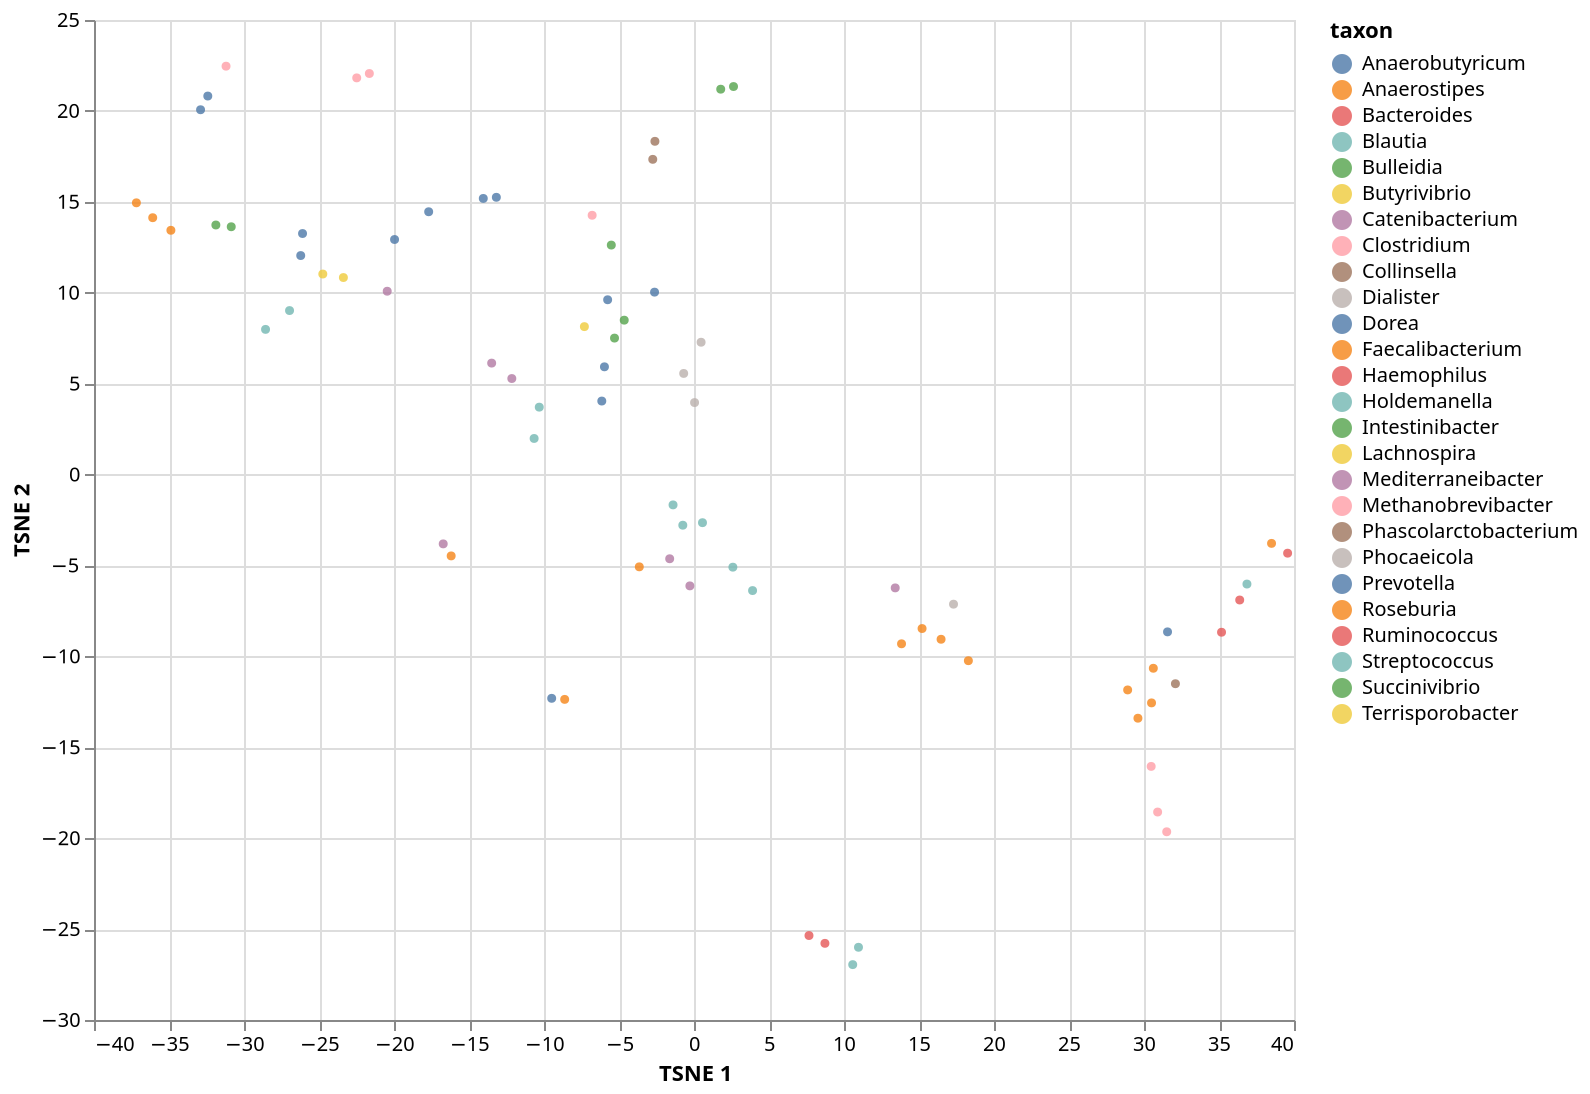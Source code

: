 {
  "$schema": "https://vega.github.io/schema/vega-lite/v5.json",
  "width": 600,
  "height": 500,
  "data": {
    "values": [
      {
        "sample_id": "chepang1",
        "taxon": "Catenibacterium",
        "TSNE 1": 13.4146986008,
        "TSNE 2": -6.234266758
      },
      {
        "sample_id": "chepang1",
        "taxon": "Phascolarctobacterium",
        "TSNE 1": -2.6052286625,
        "TSNE 2": 18.3274898529
      },
      {
        "sample_id": "chepang1",
        "taxon": "Prevotella",
        "TSNE 1": -32.4132385254,
        "TSNE 2": 20.8175582886
      },
      {
        "sample_id": "chepang1",
        "taxon": "Succinivibrio",
        "TSNE 1": 2.6342918873,
        "TSNE 2": 21.3403778076
      },
      {
        "sample_id": "chepang2",
        "taxon": "Faecalibacterium",
        "TSNE 1": 18.2911834717,
        "TSNE 2": -10.23848629
      },
      {
        "sample_id": "chepang2",
        "taxon": "Prevotella",
        "TSNE 1": -32.8959159851,
        "TSNE 2": 20.0635967255
      },
      {
        "sample_id": "chepang2",
        "taxon": "Roseburia",
        "TSNE 1": 38.5032730103,
        "TSNE 2": -3.7860336304
      },
      {
        "sample_id": "chepang2",
        "taxon": "Succinivibrio",
        "TSNE 1": 1.7814667225,
        "TSNE 2": 21.1946659088
      },
      {
        "sample_id": "chepang3",
        "taxon": "Bacteroides",
        "TSNE 1": 35.1690864563,
        "TSNE 2": -8.6732769012
      },
      {
        "sample_id": "chepang3",
        "taxon": "Clostridium",
        "TSNE 1": 30.9089012146,
        "TSNE 2": -18.5617733002
      },
      {
        "sample_id": "chepang3",
        "taxon": "Faecalibacterium",
        "TSNE 1": 13.8356266022,
        "TSNE 2": -9.3089151382
      },
      {
        "sample_id": "chepang3",
        "taxon": "Holdemanella",
        "TSNE 1": -1.3971928358,
        "TSNE 2": -1.6690751314
      },
      {
        "sample_id": "chepang3",
        "taxon": "Phocaeicola",
        "TSNE 1": 17.3012504578,
        "TSNE 2": -7.1303086281
      },
      {
        "sample_id": "chepang3",
        "taxon": "Prevotella",
        "TSNE 1": -2.6297533512,
        "TSNE 2": 10.0322036743
      },
      {
        "sample_id": "chepang3",
        "taxon": "Roseburia",
        "TSNE 1": 28.9104061127,
        "TSNE 2": -11.8465137482
      },
      {
        "sample_id": "chepang3",
        "taxon": "Ruminococcus",
        "TSNE 1": 8.7286396027,
        "TSNE 2": -25.7835426331
      },
      {
        "sample_id": "hadza1",
        "taxon": "Anaerobutyricum",
        "TSNE 1": -5.7571773529,
        "TSNE 2": 9.6128807068
      },
      {
        "sample_id": "hadza1",
        "taxon": "Blautia",
        "TSNE 1": -10.6580944061,
        "TSNE 2": 1.984038353
      },
      {
        "sample_id": "hadza1",
        "taxon": "Bulleidia",
        "TSNE 1": -30.8506259918,
        "TSNE 2": 13.6282215118
      },
      {
        "sample_id": "hadza1",
        "taxon": "Clostridium",
        "TSNE 1": -31.1968975067,
        "TSNE 2": 22.4600772858
      },
      {
        "sample_id": "hadza1",
        "taxon": "Dorea",
        "TSNE 1": -5.9706468582,
        "TSNE 2": 5.9250950813
      },
      {
        "sample_id": "hadza1",
        "taxon": "Faecalibacterium",
        "TSNE 1": -16.1888141632,
        "TSNE 2": -4.4753036499
      },
      {
        "sample_id": "hadza1",
        "taxon": "Holdemanella",
        "TSNE 1": 3.9047195911,
        "TSNE 2": -6.3813323975
      },
      {
        "sample_id": "hadza1",
        "taxon": "Mediterraneibacter",
        "TSNE 1": -16.7189865112,
        "TSNE 2": -3.8135340214
      },
      {
        "sample_id": "hadza1",
        "taxon": "Prevotella",
        "TSNE 1": 31.5690479279,
        "TSNE 2": -8.6525096893
      },
      {
        "sample_id": "hadza2",
        "taxon": "Anaerobutyricum",
        "TSNE 1": -26.2183418274,
        "TSNE 2": 12.0444374084
      },
      {
        "sample_id": "hadza2",
        "taxon": "Anaerostipes",
        "TSNE 1": -3.6471705437,
        "TSNE 2": -5.0761213303
      },
      {
        "sample_id": "hadza2",
        "taxon": "Blautia",
        "TSNE 1": -26.9637737274,
        "TSNE 2": 9.0193719864
      },
      {
        "sample_id": "hadza2",
        "taxon": "Catenibacterium",
        "TSNE 1": -0.2746160626,
        "TSNE 2": -6.1234540939
      },
      {
        "sample_id": "hadza2",
        "taxon": "Clostridium",
        "TSNE 1": 30.4783287048,
        "TSNE 2": -16.0524940491
      },
      {
        "sample_id": "hadza2",
        "taxon": "Collinsella",
        "TSNE 1": 32.0947914124,
        "TSNE 2": -11.5048999786
      },
      {
        "sample_id": "hadza2",
        "taxon": "Dorea",
        "TSNE 1": -6.1469435692,
        "TSNE 2": 4.0418958664
      },
      {
        "sample_id": "hadza2",
        "taxon": "Faecalibacterium",
        "TSNE 1": -36.0856933594,
        "TSNE 2": 14.1261701584
      },
      {
        "sample_id": "hadza2",
        "taxon": "Holdemanella",
        "TSNE 1": 0.5657349825,
        "TSNE 2": -2.6478028297
      },
      {
        "sample_id": "hadza2",
        "taxon": "Intestinibacter",
        "TSNE 1": -5.5134143829,
        "TSNE 2": 12.6206922531
      },
      {
        "sample_id": "hadza2",
        "taxon": "Lachnospira",
        "TSNE 1": -24.7462863922,
        "TSNE 2": 11.0280542374
      },
      {
        "sample_id": "hadza2",
        "taxon": "Mediterraneibacter",
        "TSNE 1": -13.4887514114,
        "TSNE 2": 6.1291007996
      },
      {
        "sample_id": "hadza2",
        "taxon": "Prevotella",
        "TSNE 1": -9.4874105453,
        "TSNE 2": -12.3080348969
      },
      {
        "sample_id": "hadza2",
        "taxon": "Roseburia",
        "TSNE 1": 30.6214847565,
        "TSNE 2": -10.6548624039
      },
      {
        "sample_id": "hadza2",
        "taxon": "Ruminococcus",
        "TSNE 1": 36.3807640076,
        "TSNE 2": -6.9002389908
      },
      {
        "sample_id": "hadza2",
        "taxon": "Terrisporobacter",
        "TSNE 1": -23.3736534119,
        "TSNE 2": 10.8350334167
      },
      {
        "sample_id": "hadza3",
        "taxon": "Anaerobutyricum",
        "TSNE 1": -26.0970840454,
        "TSNE 2": 13.2561941147
      },
      {
        "sample_id": "hadza3",
        "taxon": "Blautia",
        "TSNE 1": -28.5634002686,
        "TSNE 2": 7.9836668968
      },
      {
        "sample_id": "hadza3",
        "taxon": "Bulleidia",
        "TSNE 1": -31.875459671,
        "TSNE 2": 13.7251567841
      },
      {
        "sample_id": "hadza3",
        "taxon": "Butyrivibrio",
        "TSNE 1": -7.3074808121,
        "TSNE 2": 8.1356163025
      },
      {
        "sample_id": "hadza3",
        "taxon": "Clostridium",
        "TSNE 1": -22.4853610992,
        "TSNE 2": 21.8166255951
      },
      {
        "sample_id": "hadza3",
        "taxon": "Faecalibacterium",
        "TSNE 1": -37.1740493774,
        "TSNE 2": 14.9449214935
      },
      {
        "sample_id": "hadza3",
        "taxon": "Holdemanella",
        "TSNE 1": 2.5915446281,
        "TSNE 2": -5.0945119858
      },
      {
        "sample_id": "hadza3",
        "taxon": "Mediterraneibacter",
        "TSNE 1": -20.4526672363,
        "TSNE 2": 10.0822610855
      },
      {
        "sample_id": "hadza3",
        "taxon": "Prevotella",
        "TSNE 1": -19.9625873566,
        "TSNE 2": 12.9273042679
      },
      {
        "sample_id": "hadza3",
        "taxon": "Roseburia",
        "TSNE 1": -8.6217184067,
        "TSNE 2": -12.3658838272
      },
      {
        "sample_id": "hadza3",
        "taxon": "Ruminococcus",
        "TSNE 1": 39.5741348267,
        "TSNE 2": -4.324701786
      },
      {
        "sample_id": "mephaa1",
        "taxon": "Blautia",
        "TSNE 1": -10.3162488937,
        "TSNE 2": 3.7065346241
      },
      {
        "sample_id": "mephaa1",
        "taxon": "Catenibacterium",
        "TSNE 1": -1.6207842827,
        "TSNE 2": -4.6314725876
      },
      {
        "sample_id": "mephaa1",
        "taxon": "Clostridium",
        "TSNE 1": -21.6433963776,
        "TSNE 2": 22.0570240021
      },
      {
        "sample_id": "mephaa1",
        "taxon": "Dialister",
        "TSNE 1": 0.4726665318,
        "TSNE 2": 7.276992321
      },
      {
        "sample_id": "mephaa1",
        "taxon": "Faecalibacterium",
        "TSNE 1": -34.8741722107,
        "TSNE 2": 13.4338331223
      },
      {
        "sample_id": "mephaa1",
        "taxon": "Holdemanella",
        "TSNE 1": -0.7461584806,
        "TSNE 2": -2.7865667343
      },
      {
        "sample_id": "mephaa1",
        "taxon": "Mediterraneibacter",
        "TSNE 1": -12.1456680298,
        "TSNE 2": 5.2805862427
      },
      {
        "sample_id": "mephaa1",
        "taxon": "Methanobrevibacter",
        "TSNE 1": -6.7900114059,
        "TSNE 2": 14.259926796
      },
      {
        "sample_id": "mephaa1",
        "taxon": "Phascolarctobacterium",
        "TSNE 1": -2.7490928173,
        "TSNE 2": 17.3361740112
      },
      {
        "sample_id": "mephaa1",
        "taxon": "Prevotella",
        "TSNE 1": -17.6881523132,
        "TSNE 2": 14.4533863068
      },
      {
        "sample_id": "mephaa1",
        "taxon": "Streptococcus",
        "TSNE 1": 36.8626785278,
        "TSNE 2": -6.0233435631
      },
      {
        "sample_id": "mephaa2",
        "taxon": "Dialister",
        "TSNE 1": -0.6874821782,
        "TSNE 2": 5.5607151985
      },
      {
        "sample_id": "mephaa2",
        "taxon": "Faecalibacterium",
        "TSNE 1": 16.4714736938,
        "TSNE 2": -9.059709549
      },
      {
        "sample_id": "mephaa2",
        "taxon": "Haemophilus",
        "TSNE 1": 7.6659340858,
        "TSNE 2": -25.3543357849
      },
      {
        "sample_id": "mephaa2",
        "taxon": "Prevotella",
        "TSNE 1": -13.177031517,
        "TSNE 2": 15.248090744
      },
      {
        "sample_id": "mephaa2",
        "taxon": "Roseburia",
        "TSNE 1": 30.5023555756,
        "TSNE 2": -12.5589036942
      },
      {
        "sample_id": "mephaa2",
        "taxon": "Streptococcus",
        "TSNE 1": 10.9654541016,
        "TSNE 2": -26.0003814697
      },
      {
        "sample_id": "mephaa2",
        "taxon": "Succinivibrio",
        "TSNE 1": -5.2990221977,
        "TSNE 2": 7.504878521
      },
      {
        "sample_id": "mephaa3",
        "taxon": "Clostridium",
        "TSNE 1": 31.5142631531,
        "TSNE 2": -19.6478118896
      },
      {
        "sample_id": "mephaa3",
        "taxon": "Dialister",
        "TSNE 1": 0.0381179042,
        "TSNE 2": 3.9585952759
      },
      {
        "sample_id": "mephaa3",
        "taxon": "Faecalibacterium",
        "TSNE 1": 15.2045965195,
        "TSNE 2": -8.4697761536
      },
      {
        "sample_id": "mephaa3",
        "taxon": "Prevotella",
        "TSNE 1": -14.0482378006,
        "TSNE 2": 15.1860074997
      },
      {
        "sample_id": "mephaa3",
        "taxon": "Roseburia",
        "TSNE 1": 29.5951347351,
        "TSNE 2": -13.4013118744
      },
      {
        "sample_id": "mephaa3",
        "taxon": "Streptococcus",
        "TSNE 1": 10.5812625885,
        "TSNE 2": -26.9542198181
      },
      {
        "sample_id": "mephaa3",
        "taxon": "Succinivibrio",
        "TSNE 1": -4.6515250206,
        "TSNE 2": 8.4908571243
      }
    ]
  },
  "selection": {
    "pts": {
      "type": "single",
      "fields": [
        "taxon"
      ]
    }
  },
  "mark": {
    "type": "point",
    "filled": true,
    "size": 20,
    "tooltip": {
      "content": "data"
    }
  },
  "encoding": {
    "x": {
      "field": "TSNE 1",
      "type": "quantitative",
      "scale": {
        "zero": false
      }
    },
    "y": {
      "field": "TSNE 2",
      "type": "quantitative",
      "scale": {
        "zero": false
      }
    },
    "color": {
      "condition": {
        "selection": "pts",
        "field": "taxon",
        "type": "nominal"
      },
      "value": "lightgrey"
    },
    "opacity": {
      "condition": {
        "selection": "pts",
        "value": 0.8
      },
      "value": 0.2
    }
  }
}